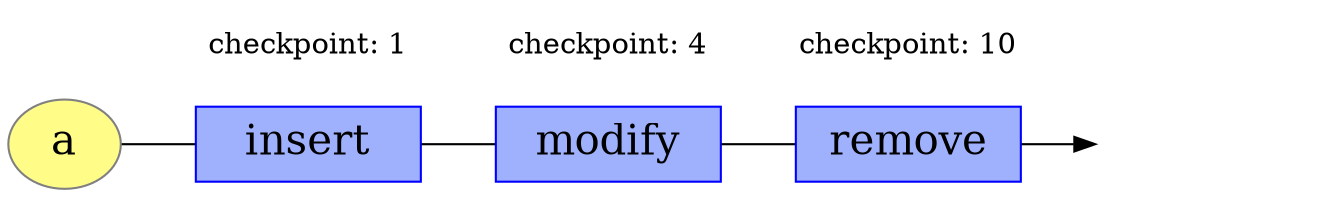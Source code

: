 digraph "PROV" { size="16,12"; rankdir="BT";
ranksep=0.05
color=white
"g/modify" [shape=box color=white fixedsize=true width=1.5]
"g/remove" [shape=box color=white fixedsize=true width=1.5]
"g/insert" [shape=box color=white fixedsize=true width=1.5]
edge [minlen=2]

"g/a" [fillcolor="#FFFC87",color="#808080",style="filled",label="a",URL="g/a",fontsize="20"]
"g/insert" [fillcolor="#9FB1FC",color="#0000FF",shape="polygon",sides="4",style="filled",label="insert",URL="g/insert",fontsize="20"]
"g/remove" [fillcolor="#9FB1FC",color="#0000FF",shape="polygon",sides="4",style="filled",label="remove",URL="g/remove",fontsize="20"]
"g/modify" [fillcolor="#9FB1FC",color="#0000FF",shape="polygon",sides="4",style="filled",label="modify",URL="g/modify",fontsize="20"]


    color=white
    node [shape=box color=white fixedsize=true width=1.5]
    chk1 [label="checkpoint: 1" ]
    chk10 [label="checkpoint: 10"]
    chk4 [label="checkpoint: 4" ]
    "g/insert" -> chk1  [style=invis minlen=1]
    "g/remove" -> chk10 [style=invis minlen=1]
    "g/modify" -> chk4  [style=invis minlen=1]
    
    "g/a" -> "g/insert" -> "g/modify" -> "g/remove" [arrowhead=none]
    end [label="" shape=box color=white fixedsize=true width=1.5]
    "g/remove" -> end

    
{rank=same "g/a" "g/insert"  "g/modify"  "g/remove" end}
}